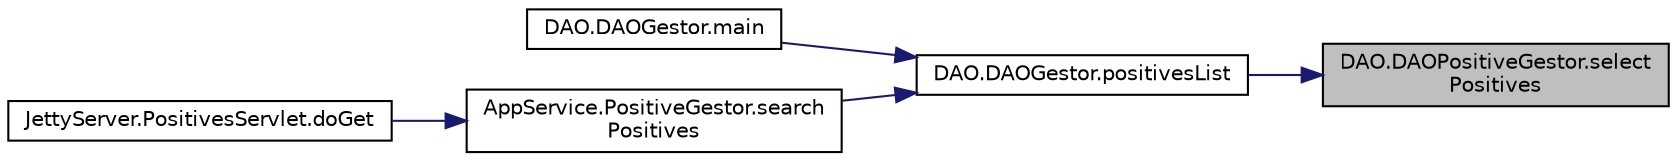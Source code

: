 digraph "DAO.DAOPositiveGestor.selectPositives"
{
 // LATEX_PDF_SIZE
  edge [fontname="Helvetica",fontsize="10",labelfontname="Helvetica",labelfontsize="10"];
  node [fontname="Helvetica",fontsize="10",shape=record];
  rankdir="RL";
  Node1 [label="DAO.DAOPositiveGestor.select\lPositives",height=0.2,width=0.4,color="black", fillcolor="grey75", style="filled", fontcolor="black",tooltip=" "];
  Node1 -> Node2 [dir="back",color="midnightblue",fontsize="10",style="solid",fontname="Helvetica"];
  Node2 [label="DAO.DAOGestor.positivesList",height=0.2,width=0.4,color="black", fillcolor="white", style="filled",URL="$class_d_a_o_1_1_d_a_o_gestor.html#a578427e12867c22150174f7a5b5c02c3",tooltip=" "];
  Node2 -> Node3 [dir="back",color="midnightblue",fontsize="10",style="solid",fontname="Helvetica"];
  Node3 [label="DAO.DAOGestor.main",height=0.2,width=0.4,color="black", fillcolor="white", style="filled",URL="$class_d_a_o_1_1_d_a_o_gestor.html#a418601ed26da405dd755a8b193aa9d70",tooltip=" "];
  Node2 -> Node4 [dir="back",color="midnightblue",fontsize="10",style="solid",fontname="Helvetica"];
  Node4 [label="AppService.PositiveGestor.search\lPositives",height=0.2,width=0.4,color="black", fillcolor="white", style="filled",URL="$class_app_service_1_1_positive_gestor.html#a2c980437a77527176c1b6116f0399ded",tooltip=" "];
  Node4 -> Node5 [dir="back",color="midnightblue",fontsize="10",style="solid",fontname="Helvetica"];
  Node5 [label="JettyServer.PositivesServlet.doGet",height=0.2,width=0.4,color="black", fillcolor="white", style="filled",URL="$class_jetty_server_1_1_positives_servlet.html#a93dee73d81fa336eab434bad30eff999",tooltip=" "];
}
